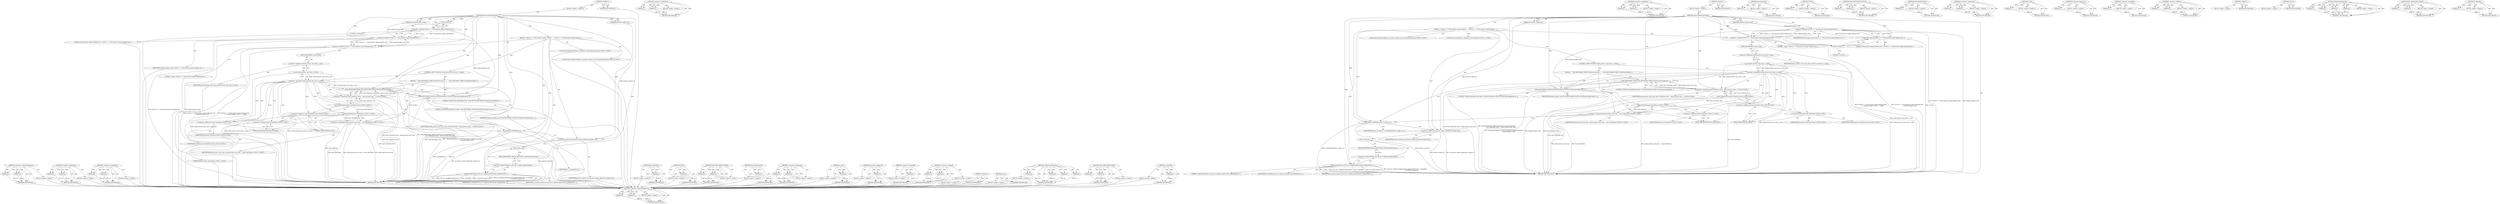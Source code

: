 digraph "ui_identifier" {
vulnerable_159 [label=<(METHOD,&lt;operator&gt;.indirectFieldAccess)>];
vulnerable_160 [label=<(PARAM,p1)>];
vulnerable_161 [label=<(PARAM,p2)>];
vulnerable_162 [label=<(BLOCK,&lt;empty&gt;,&lt;empty&gt;)>];
vulnerable_163 [label=<(METHOD_RETURN,ANY)>];
vulnerable_111 [label=<(METHOD,&lt;operator&gt;.fieldAccess)>];
vulnerable_112 [label=<(PARAM,p1)>];
vulnerable_113 [label=<(PARAM,p2)>];
vulnerable_114 [label=<(BLOCK,&lt;empty&gt;,&lt;empty&gt;)>];
vulnerable_115 [label=<(METHOD_RETURN,ANY)>];
vulnerable_135 [label=<(METHOD,&lt;operator&gt;.assignment)>];
vulnerable_136 [label=<(PARAM,p1)>];
vulnerable_137 [label=<(PARAM,p2)>];
vulnerable_138 [label=<(BLOCK,&lt;empty&gt;,&lt;empty&gt;)>];
vulnerable_139 [label=<(METHOD_RETURN,ANY)>];
vulnerable_6 [label=<(METHOD,&lt;global&gt;)<SUB>1</SUB>>];
vulnerable_7 [label=<(BLOCK,&lt;empty&gt;,&lt;empty&gt;)<SUB>1</SUB>>];
vulnerable_8 [label=<(METHOD,OnPreviewDataIsAvailable)<SUB>1</SUB>>];
vulnerable_9 [label=<(PARAM,int expected_pages_count)<SUB>1</SUB>>];
vulnerable_10 [label=<(PARAM,int preview_request_id)<SUB>2</SUB>>];
vulnerable_11 [label=<(BLOCK,{
  VLOG(1) &lt;&lt; &quot;Print preview request finished ...,{
  VLOG(1) &lt;&lt; &quot;Print preview request finished ...)<SUB>2</SUB>>];
vulnerable_12 [label=<(&lt;operator&gt;.shiftLeft,VLOG(1) &lt;&lt; &quot;Print preview request finished with...)<SUB>3</SUB>>];
vulnerable_13 [label=<(&lt;operator&gt;.shiftLeft,VLOG(1) &lt;&lt; &quot;Print preview request finished with...)<SUB>3</SUB>>];
vulnerable_14 [label=<(&lt;operator&gt;.shiftLeft,VLOG(1) &lt;&lt; &quot;Print preview request finished with &quot;)<SUB>3</SUB>>];
vulnerable_15 [label=<(VLOG,VLOG(1))<SUB>3</SUB>>];
vulnerable_16 [label=<(LITERAL,1,VLOG(1))<SUB>3</SUB>>];
vulnerable_17 [label=<(LITERAL,&quot;Print preview request finished with &quot;,VLOG(1) &lt;&lt; &quot;Print preview request finished with &quot;)<SUB>3</SUB>>];
vulnerable_18 [label=<(IDENTIFIER,expected_pages_count,VLOG(1) &lt;&lt; &quot;Print preview request finished with...)<SUB>4</SUB>>];
vulnerable_19 [label=<(LITERAL,&quot; pages&quot;,VLOG(1) &lt;&lt; &quot;Print preview request finished with...)<SUB>4</SUB>>];
vulnerable_20 [label=<(CONTROL_STRUCTURE,IF,if (!initial_preview_start_time_.is_null()))<SUB>6</SUB>>];
vulnerable_21 [label=<(&lt;operator&gt;.logicalNot,!initial_preview_start_time_.is_null())<SUB>6</SUB>>];
vulnerable_22 [label=<(is_null,initial_preview_start_time_.is_null())<SUB>6</SUB>>];
vulnerable_23 [label=<(&lt;operator&gt;.fieldAccess,initial_preview_start_time_.is_null)<SUB>6</SUB>>];
vulnerable_24 [label=<(IDENTIFIER,initial_preview_start_time_,initial_preview_start_time_.is_null())<SUB>6</SUB>>];
vulnerable_25 [label=<(FIELD_IDENTIFIER,is_null,is_null)<SUB>6</SUB>>];
vulnerable_26 [label=<(BLOCK,{
    UMA_HISTOGRAM_TIMES(&quot;PrintPreview.Initial...,{
    UMA_HISTOGRAM_TIMES(&quot;PrintPreview.Initial...)<SUB>6</SUB>>];
vulnerable_27 [label=<(UMA_HISTOGRAM_TIMES,UMA_HISTOGRAM_TIMES(&quot;PrintPreview.InitialDispla...)<SUB>7</SUB>>];
vulnerable_28 [label=<(LITERAL,&quot;PrintPreview.InitialDisplayTime&quot;,UMA_HISTOGRAM_TIMES(&quot;PrintPreview.InitialDispla...)<SUB>7</SUB>>];
vulnerable_29 [label="<(&lt;operator&gt;.subtraction,base::TimeTicks::Now() - initial_preview_start_...)<SUB>8</SUB>>"];
vulnerable_30 [label="<(base.TimeTicks.Now,base::TimeTicks::Now())<SUB>8</SUB>>"];
vulnerable_31 [label="<(&lt;operator&gt;.fieldAccess,base::TimeTicks::Now)<SUB>8</SUB>>"];
vulnerable_32 [label="<(&lt;operator&gt;.fieldAccess,base::TimeTicks)<SUB>8</SUB>>"];
vulnerable_33 [label="<(IDENTIFIER,base,base::TimeTicks::Now())<SUB>8</SUB>>"];
vulnerable_34 [label="<(IDENTIFIER,TimeTicks,base::TimeTicks::Now())<SUB>8</SUB>>"];
vulnerable_35 [label=<(FIELD_IDENTIFIER,Now,Now)<SUB>8</SUB>>];
vulnerable_36 [label="<(IDENTIFIER,initial_preview_start_time_,base::TimeTicks::Now() - initial_preview_start_...)<SUB>8</SUB>>"];
vulnerable_37 [label=<(UMA_HISTOGRAM_COUNTS,UMA_HISTOGRAM_COUNTS(&quot;PrintPreview.PageCount.In...)<SUB>9</SUB>>];
vulnerable_38 [label=<(LITERAL,&quot;PrintPreview.PageCount.Initial&quot;,UMA_HISTOGRAM_COUNTS(&quot;PrintPreview.PageCount.In...)<SUB>9</SUB>>];
vulnerable_39 [label=<(IDENTIFIER,expected_pages_count,UMA_HISTOGRAM_COUNTS(&quot;PrintPreview.PageCount.In...)<SUB>10</SUB>>];
vulnerable_40 [label="<(&lt;operator&gt;.assignment,initial_preview_start_time_ = base::TimeTicks())<SUB>11</SUB>>"];
vulnerable_41 [label="<(IDENTIFIER,initial_preview_start_time_,initial_preview_start_time_ = base::TimeTicks())<SUB>11</SUB>>"];
vulnerable_42 [label="<(base.TimeTicks,base::TimeTicks())<SUB>11</SUB>>"];
vulnerable_43 [label="<(&lt;operator&gt;.fieldAccess,base::TimeTicks)<SUB>11</SUB>>"];
vulnerable_44 [label="<(IDENTIFIER,base,base::TimeTicks())<SUB>11</SUB>>"];
vulnerable_45 [label=<(FIELD_IDENTIFIER,TimeTicks,TimeTicks)<SUB>11</SUB>>];
vulnerable_46 [label="<(LOCAL,base.StringValue ui_identifier: base.StringValue)<SUB>13</SUB>>"];
vulnerable_47 [label=<(ui_identifier,ui_identifier(preview_ui_addr_str_))<SUB>13</SUB>>];
vulnerable_48 [label=<(IDENTIFIER,preview_ui_addr_str_,ui_identifier(preview_ui_addr_str_))<SUB>13</SUB>>];
vulnerable_49 [label="<(LOCAL,base.FundamentalValue ui_preview_request_id: base.FundamentalValue)<SUB>14</SUB>>"];
vulnerable_50 [label=<(ui_preview_request_id,ui_preview_request_id(preview_request_id))<SUB>14</SUB>>];
vulnerable_51 [label=<(IDENTIFIER,preview_request_id,ui_preview_request_id(preview_request_id))<SUB>14</SUB>>];
vulnerable_52 [label=<(CallJavascriptFunction,web_ui()-&gt;CallJavascriptFunction(&quot;updatePrintPr...)<SUB>15</SUB>>];
vulnerable_53 [label=<(&lt;operator&gt;.indirectFieldAccess,web_ui()-&gt;CallJavascriptFunction)<SUB>15</SUB>>];
vulnerable_54 [label=<(web_ui,web_ui())<SUB>15</SUB>>];
vulnerable_55 [label=<(FIELD_IDENTIFIER,CallJavascriptFunction,CallJavascriptFunction)<SUB>15</SUB>>];
vulnerable_56 [label=<(LITERAL,&quot;updatePrintPreview&quot;,web_ui()-&gt;CallJavascriptFunction(&quot;updatePrintPr...)<SUB>15</SUB>>];
vulnerable_57 [label=<(IDENTIFIER,ui_identifier,web_ui()-&gt;CallJavascriptFunction(&quot;updatePrintPr...)<SUB>15</SUB>>];
vulnerable_58 [label=<(IDENTIFIER,ui_preview_request_id,web_ui()-&gt;CallJavascriptFunction(&quot;updatePrintPr...)<SUB>16</SUB>>];
vulnerable_59 [label=<(METHOD_RETURN,void)<SUB>1</SUB>>];
vulnerable_61 [label=<(METHOD_RETURN,ANY)<SUB>1</SUB>>];
vulnerable_140 [label=<(METHOD,base.TimeTicks)>];
vulnerable_141 [label=<(PARAM,p1)>];
vulnerable_142 [label=<(BLOCK,&lt;empty&gt;,&lt;empty&gt;)>];
vulnerable_143 [label=<(METHOD_RETURN,ANY)>];
vulnerable_99 [label=<(METHOD,VLOG)>];
vulnerable_100 [label=<(PARAM,p1)>];
vulnerable_101 [label=<(BLOCK,&lt;empty&gt;,&lt;empty&gt;)>];
vulnerable_102 [label=<(METHOD_RETURN,ANY)>];
vulnerable_130 [label=<(METHOD,UMA_HISTOGRAM_COUNTS)>];
vulnerable_131 [label=<(PARAM,p1)>];
vulnerable_132 [label=<(PARAM,p2)>];
vulnerable_133 [label=<(BLOCK,&lt;empty&gt;,&lt;empty&gt;)>];
vulnerable_134 [label=<(METHOD_RETURN,ANY)>];
vulnerable_126 [label=<(METHOD,base.TimeTicks.Now)>];
vulnerable_127 [label=<(PARAM,p1)>];
vulnerable_128 [label=<(BLOCK,&lt;empty&gt;,&lt;empty&gt;)>];
vulnerable_129 [label=<(METHOD_RETURN,ANY)>];
vulnerable_121 [label=<(METHOD,&lt;operator&gt;.subtraction)>];
vulnerable_122 [label=<(PARAM,p1)>];
vulnerable_123 [label=<(PARAM,p2)>];
vulnerable_124 [label=<(BLOCK,&lt;empty&gt;,&lt;empty&gt;)>];
vulnerable_125 [label=<(METHOD_RETURN,ANY)>];
vulnerable_107 [label=<(METHOD,is_null)>];
vulnerable_108 [label=<(PARAM,p1)>];
vulnerable_109 [label=<(BLOCK,&lt;empty&gt;,&lt;empty&gt;)>];
vulnerable_110 [label=<(METHOD_RETURN,ANY)>];
vulnerable_148 [label=<(METHOD,ui_preview_request_id)>];
vulnerable_149 [label=<(PARAM,p1)>];
vulnerable_150 [label=<(BLOCK,&lt;empty&gt;,&lt;empty&gt;)>];
vulnerable_151 [label=<(METHOD_RETURN,ANY)>];
vulnerable_103 [label=<(METHOD,&lt;operator&gt;.logicalNot)>];
vulnerable_104 [label=<(PARAM,p1)>];
vulnerable_105 [label=<(BLOCK,&lt;empty&gt;,&lt;empty&gt;)>];
vulnerable_106 [label=<(METHOD_RETURN,ANY)>];
vulnerable_94 [label=<(METHOD,&lt;operator&gt;.shiftLeft)>];
vulnerable_95 [label=<(PARAM,p1)>];
vulnerable_96 [label=<(PARAM,p2)>];
vulnerable_97 [label=<(BLOCK,&lt;empty&gt;,&lt;empty&gt;)>];
vulnerable_98 [label=<(METHOD_RETURN,ANY)>];
vulnerable_88 [label=<(METHOD,&lt;global&gt;)<SUB>1</SUB>>];
vulnerable_89 [label=<(BLOCK,&lt;empty&gt;,&lt;empty&gt;)>];
vulnerable_90 [label=<(METHOD_RETURN,ANY)>];
vulnerable_164 [label=<(METHOD,web_ui)>];
vulnerable_165 [label=<(BLOCK,&lt;empty&gt;,&lt;empty&gt;)>];
vulnerable_166 [label=<(METHOD_RETURN,ANY)>];
vulnerable_152 [label=<(METHOD,CallJavascriptFunction)>];
vulnerable_153 [label=<(PARAM,p1)>];
vulnerable_154 [label=<(PARAM,p2)>];
vulnerable_155 [label=<(PARAM,p3)>];
vulnerable_156 [label=<(PARAM,p4)>];
vulnerable_157 [label=<(BLOCK,&lt;empty&gt;,&lt;empty&gt;)>];
vulnerable_158 [label=<(METHOD_RETURN,ANY)>];
vulnerable_116 [label=<(METHOD,UMA_HISTOGRAM_TIMES)>];
vulnerable_117 [label=<(PARAM,p1)>];
vulnerable_118 [label=<(PARAM,p2)>];
vulnerable_119 [label=<(BLOCK,&lt;empty&gt;,&lt;empty&gt;)>];
vulnerable_120 [label=<(METHOD_RETURN,ANY)>];
vulnerable_144 [label=<(METHOD,ui_identifier)>];
vulnerable_145 [label=<(PARAM,p1)>];
vulnerable_146 [label=<(BLOCK,&lt;empty&gt;,&lt;empty&gt;)>];
vulnerable_147 [label=<(METHOD_RETURN,ANY)>];
fixed_157 [label=<(METHOD,&lt;operator&gt;.indirectFieldAccess)>];
fixed_158 [label=<(PARAM,p1)>];
fixed_159 [label=<(PARAM,p2)>];
fixed_160 [label=<(BLOCK,&lt;empty&gt;,&lt;empty&gt;)>];
fixed_161 [label=<(METHOD_RETURN,ANY)>];
fixed_109 [label=<(METHOD,&lt;operator&gt;.fieldAccess)>];
fixed_110 [label=<(PARAM,p1)>];
fixed_111 [label=<(PARAM,p2)>];
fixed_112 [label=<(BLOCK,&lt;empty&gt;,&lt;empty&gt;)>];
fixed_113 [label=<(METHOD_RETURN,ANY)>];
fixed_133 [label=<(METHOD,&lt;operator&gt;.assignment)>];
fixed_134 [label=<(PARAM,p1)>];
fixed_135 [label=<(PARAM,p2)>];
fixed_136 [label=<(BLOCK,&lt;empty&gt;,&lt;empty&gt;)>];
fixed_137 [label=<(METHOD_RETURN,ANY)>];
fixed_6 [label=<(METHOD,&lt;global&gt;)<SUB>1</SUB>>];
fixed_7 [label=<(BLOCK,&lt;empty&gt;,&lt;empty&gt;)<SUB>1</SUB>>];
fixed_8 [label=<(METHOD,OnPreviewDataIsAvailable)<SUB>1</SUB>>];
fixed_9 [label=<(PARAM,int expected_pages_count)<SUB>1</SUB>>];
fixed_10 [label=<(PARAM,int preview_request_id)<SUB>2</SUB>>];
fixed_11 [label=<(BLOCK,{
  VLOG(1) &lt;&lt; &quot;Print preview request finished ...,{
  VLOG(1) &lt;&lt; &quot;Print preview request finished ...)<SUB>2</SUB>>];
fixed_12 [label=<(&lt;operator&gt;.shiftLeft,VLOG(1) &lt;&lt; &quot;Print preview request finished with...)<SUB>3</SUB>>];
fixed_13 [label=<(&lt;operator&gt;.shiftLeft,VLOG(1) &lt;&lt; &quot;Print preview request finished with...)<SUB>3</SUB>>];
fixed_14 [label=<(&lt;operator&gt;.shiftLeft,VLOG(1) &lt;&lt; &quot;Print preview request finished with &quot;)<SUB>3</SUB>>];
fixed_15 [label=<(VLOG,VLOG(1))<SUB>3</SUB>>];
fixed_16 [label=<(LITERAL,1,VLOG(1))<SUB>3</SUB>>];
fixed_17 [label=<(LITERAL,&quot;Print preview request finished with &quot;,VLOG(1) &lt;&lt; &quot;Print preview request finished with &quot;)<SUB>3</SUB>>];
fixed_18 [label=<(IDENTIFIER,expected_pages_count,VLOG(1) &lt;&lt; &quot;Print preview request finished with...)<SUB>4</SUB>>];
fixed_19 [label=<(LITERAL,&quot; pages&quot;,VLOG(1) &lt;&lt; &quot;Print preview request finished with...)<SUB>4</SUB>>];
fixed_20 [label=<(CONTROL_STRUCTURE,IF,if (!initial_preview_start_time_.is_null()))<SUB>6</SUB>>];
fixed_21 [label=<(&lt;operator&gt;.logicalNot,!initial_preview_start_time_.is_null())<SUB>6</SUB>>];
fixed_22 [label=<(is_null,initial_preview_start_time_.is_null())<SUB>6</SUB>>];
fixed_23 [label=<(&lt;operator&gt;.fieldAccess,initial_preview_start_time_.is_null)<SUB>6</SUB>>];
fixed_24 [label=<(IDENTIFIER,initial_preview_start_time_,initial_preview_start_time_.is_null())<SUB>6</SUB>>];
fixed_25 [label=<(FIELD_IDENTIFIER,is_null,is_null)<SUB>6</SUB>>];
fixed_26 [label=<(BLOCK,{
    UMA_HISTOGRAM_TIMES(&quot;PrintPreview.Initial...,{
    UMA_HISTOGRAM_TIMES(&quot;PrintPreview.Initial...)<SUB>6</SUB>>];
fixed_27 [label=<(UMA_HISTOGRAM_TIMES,UMA_HISTOGRAM_TIMES(&quot;PrintPreview.InitialDispla...)<SUB>7</SUB>>];
fixed_28 [label=<(LITERAL,&quot;PrintPreview.InitialDisplayTime&quot;,UMA_HISTOGRAM_TIMES(&quot;PrintPreview.InitialDispla...)<SUB>7</SUB>>];
fixed_29 [label="<(&lt;operator&gt;.subtraction,base::TimeTicks::Now() - initial_preview_start_...)<SUB>8</SUB>>"];
fixed_30 [label="<(base.TimeTicks.Now,base::TimeTicks::Now())<SUB>8</SUB>>"];
fixed_31 [label="<(&lt;operator&gt;.fieldAccess,base::TimeTicks::Now)<SUB>8</SUB>>"];
fixed_32 [label="<(&lt;operator&gt;.fieldAccess,base::TimeTicks)<SUB>8</SUB>>"];
fixed_33 [label="<(IDENTIFIER,base,base::TimeTicks::Now())<SUB>8</SUB>>"];
fixed_34 [label="<(IDENTIFIER,TimeTicks,base::TimeTicks::Now())<SUB>8</SUB>>"];
fixed_35 [label=<(FIELD_IDENTIFIER,Now,Now)<SUB>8</SUB>>];
fixed_36 [label="<(IDENTIFIER,initial_preview_start_time_,base::TimeTicks::Now() - initial_preview_start_...)<SUB>8</SUB>>"];
fixed_37 [label=<(UMA_HISTOGRAM_COUNTS,UMA_HISTOGRAM_COUNTS(&quot;PrintPreview.PageCount.In...)<SUB>9</SUB>>];
fixed_38 [label=<(LITERAL,&quot;PrintPreview.PageCount.Initial&quot;,UMA_HISTOGRAM_COUNTS(&quot;PrintPreview.PageCount.In...)<SUB>9</SUB>>];
fixed_39 [label=<(IDENTIFIER,expected_pages_count,UMA_HISTOGRAM_COUNTS(&quot;PrintPreview.PageCount.In...)<SUB>10</SUB>>];
fixed_40 [label="<(&lt;operator&gt;.assignment,initial_preview_start_time_ = base::TimeTicks())<SUB>11</SUB>>"];
fixed_41 [label="<(IDENTIFIER,initial_preview_start_time_,initial_preview_start_time_ = base::TimeTicks())<SUB>11</SUB>>"];
fixed_42 [label="<(base.TimeTicks,base::TimeTicks())<SUB>11</SUB>>"];
fixed_43 [label="<(&lt;operator&gt;.fieldAccess,base::TimeTicks)<SUB>11</SUB>>"];
fixed_44 [label="<(IDENTIFIER,base,base::TimeTicks())<SUB>11</SUB>>"];
fixed_45 [label=<(FIELD_IDENTIFIER,TimeTicks,TimeTicks)<SUB>11</SUB>>];
fixed_46 [label="<(LOCAL,base.FundamentalValue ui_identifier: base.FundamentalValue)<SUB>13</SUB>>"];
fixed_47 [label=<(ui_identifier,ui_identifier(id_))<SUB>13</SUB>>];
fixed_48 [label=<(IDENTIFIER,id_,ui_identifier(id_))<SUB>13</SUB>>];
fixed_49 [label="<(LOCAL,base.FundamentalValue ui_preview_request_id: base.FundamentalValue)<SUB>14</SUB>>"];
fixed_50 [label=<(ui_preview_request_id,ui_preview_request_id(preview_request_id))<SUB>14</SUB>>];
fixed_51 [label=<(IDENTIFIER,preview_request_id,ui_preview_request_id(preview_request_id))<SUB>14</SUB>>];
fixed_52 [label=<(CallJavascriptFunction,web_ui()-&gt;CallJavascriptFunction(&quot;updatePrintPr...)<SUB>15</SUB>>];
fixed_53 [label=<(&lt;operator&gt;.indirectFieldAccess,web_ui()-&gt;CallJavascriptFunction)<SUB>15</SUB>>];
fixed_54 [label=<(web_ui,web_ui())<SUB>15</SUB>>];
fixed_55 [label=<(FIELD_IDENTIFIER,CallJavascriptFunction,CallJavascriptFunction)<SUB>15</SUB>>];
fixed_56 [label=<(LITERAL,&quot;updatePrintPreview&quot;,web_ui()-&gt;CallJavascriptFunction(&quot;updatePrintPr...)<SUB>15</SUB>>];
fixed_57 [label=<(IDENTIFIER,ui_identifier,web_ui()-&gt;CallJavascriptFunction(&quot;updatePrintPr...)<SUB>15</SUB>>];
fixed_58 [label=<(IDENTIFIER,ui_preview_request_id,web_ui()-&gt;CallJavascriptFunction(&quot;updatePrintPr...)<SUB>16</SUB>>];
fixed_59 [label=<(METHOD_RETURN,void)<SUB>1</SUB>>];
fixed_61 [label=<(METHOD_RETURN,ANY)<SUB>1</SUB>>];
fixed_138 [label=<(METHOD,base.TimeTicks)>];
fixed_139 [label=<(PARAM,p1)>];
fixed_140 [label=<(BLOCK,&lt;empty&gt;,&lt;empty&gt;)>];
fixed_141 [label=<(METHOD_RETURN,ANY)>];
fixed_97 [label=<(METHOD,VLOG)>];
fixed_98 [label=<(PARAM,p1)>];
fixed_99 [label=<(BLOCK,&lt;empty&gt;,&lt;empty&gt;)>];
fixed_100 [label=<(METHOD_RETURN,ANY)>];
fixed_128 [label=<(METHOD,UMA_HISTOGRAM_COUNTS)>];
fixed_129 [label=<(PARAM,p1)>];
fixed_130 [label=<(PARAM,p2)>];
fixed_131 [label=<(BLOCK,&lt;empty&gt;,&lt;empty&gt;)>];
fixed_132 [label=<(METHOD_RETURN,ANY)>];
fixed_124 [label=<(METHOD,base.TimeTicks.Now)>];
fixed_125 [label=<(PARAM,p1)>];
fixed_126 [label=<(BLOCK,&lt;empty&gt;,&lt;empty&gt;)>];
fixed_127 [label=<(METHOD_RETURN,ANY)>];
fixed_119 [label=<(METHOD,&lt;operator&gt;.subtraction)>];
fixed_120 [label=<(PARAM,p1)>];
fixed_121 [label=<(PARAM,p2)>];
fixed_122 [label=<(BLOCK,&lt;empty&gt;,&lt;empty&gt;)>];
fixed_123 [label=<(METHOD_RETURN,ANY)>];
fixed_105 [label=<(METHOD,is_null)>];
fixed_106 [label=<(PARAM,p1)>];
fixed_107 [label=<(BLOCK,&lt;empty&gt;,&lt;empty&gt;)>];
fixed_108 [label=<(METHOD_RETURN,ANY)>];
fixed_146 [label=<(METHOD,ui_preview_request_id)>];
fixed_147 [label=<(PARAM,p1)>];
fixed_148 [label=<(BLOCK,&lt;empty&gt;,&lt;empty&gt;)>];
fixed_149 [label=<(METHOD_RETURN,ANY)>];
fixed_101 [label=<(METHOD,&lt;operator&gt;.logicalNot)>];
fixed_102 [label=<(PARAM,p1)>];
fixed_103 [label=<(BLOCK,&lt;empty&gt;,&lt;empty&gt;)>];
fixed_104 [label=<(METHOD_RETURN,ANY)>];
fixed_92 [label=<(METHOD,&lt;operator&gt;.shiftLeft)>];
fixed_93 [label=<(PARAM,p1)>];
fixed_94 [label=<(PARAM,p2)>];
fixed_95 [label=<(BLOCK,&lt;empty&gt;,&lt;empty&gt;)>];
fixed_96 [label=<(METHOD_RETURN,ANY)>];
fixed_86 [label=<(METHOD,&lt;global&gt;)<SUB>1</SUB>>];
fixed_87 [label=<(BLOCK,&lt;empty&gt;,&lt;empty&gt;)>];
fixed_88 [label=<(METHOD_RETURN,ANY)>];
fixed_162 [label=<(METHOD,web_ui)>];
fixed_163 [label=<(BLOCK,&lt;empty&gt;,&lt;empty&gt;)>];
fixed_164 [label=<(METHOD_RETURN,ANY)>];
fixed_150 [label=<(METHOD,CallJavascriptFunction)>];
fixed_151 [label=<(PARAM,p1)>];
fixed_152 [label=<(PARAM,p2)>];
fixed_153 [label=<(PARAM,p3)>];
fixed_154 [label=<(PARAM,p4)>];
fixed_155 [label=<(BLOCK,&lt;empty&gt;,&lt;empty&gt;)>];
fixed_156 [label=<(METHOD_RETURN,ANY)>];
fixed_114 [label=<(METHOD,UMA_HISTOGRAM_TIMES)>];
fixed_115 [label=<(PARAM,p1)>];
fixed_116 [label=<(PARAM,p2)>];
fixed_117 [label=<(BLOCK,&lt;empty&gt;,&lt;empty&gt;)>];
fixed_118 [label=<(METHOD_RETURN,ANY)>];
fixed_142 [label=<(METHOD,ui_identifier)>];
fixed_143 [label=<(PARAM,p1)>];
fixed_144 [label=<(BLOCK,&lt;empty&gt;,&lt;empty&gt;)>];
fixed_145 [label=<(METHOD_RETURN,ANY)>];
vulnerable_159 -> vulnerable_160  [key=0, label="AST: "];
vulnerable_159 -> vulnerable_160  [key=1, label="DDG: "];
vulnerable_159 -> vulnerable_162  [key=0, label="AST: "];
vulnerable_159 -> vulnerable_161  [key=0, label="AST: "];
vulnerable_159 -> vulnerable_161  [key=1, label="DDG: "];
vulnerable_159 -> vulnerable_163  [key=0, label="AST: "];
vulnerable_159 -> vulnerable_163  [key=1, label="CFG: "];
vulnerable_160 -> vulnerable_163  [key=0, label="DDG: p1"];
vulnerable_161 -> vulnerable_163  [key=0, label="DDG: p2"];
vulnerable_111 -> vulnerable_112  [key=0, label="AST: "];
vulnerable_111 -> vulnerable_112  [key=1, label="DDG: "];
vulnerable_111 -> vulnerable_114  [key=0, label="AST: "];
vulnerable_111 -> vulnerable_113  [key=0, label="AST: "];
vulnerable_111 -> vulnerable_113  [key=1, label="DDG: "];
vulnerable_111 -> vulnerable_115  [key=0, label="AST: "];
vulnerable_111 -> vulnerable_115  [key=1, label="CFG: "];
vulnerable_112 -> vulnerable_115  [key=0, label="DDG: p1"];
vulnerable_113 -> vulnerable_115  [key=0, label="DDG: p2"];
vulnerable_135 -> vulnerable_136  [key=0, label="AST: "];
vulnerable_135 -> vulnerable_136  [key=1, label="DDG: "];
vulnerable_135 -> vulnerable_138  [key=0, label="AST: "];
vulnerable_135 -> vulnerable_137  [key=0, label="AST: "];
vulnerable_135 -> vulnerable_137  [key=1, label="DDG: "];
vulnerable_135 -> vulnerable_139  [key=0, label="AST: "];
vulnerable_135 -> vulnerable_139  [key=1, label="CFG: "];
vulnerable_136 -> vulnerable_139  [key=0, label="DDG: p1"];
vulnerable_137 -> vulnerable_139  [key=0, label="DDG: p2"];
vulnerable_6 -> vulnerable_7  [key=0, label="AST: "];
vulnerable_6 -> vulnerable_61  [key=0, label="AST: "];
vulnerable_6 -> vulnerable_61  [key=1, label="CFG: "];
vulnerable_7 -> vulnerable_8  [key=0, label="AST: "];
vulnerable_8 -> vulnerable_9  [key=0, label="AST: "];
vulnerable_8 -> vulnerable_9  [key=1, label="DDG: "];
vulnerable_8 -> vulnerable_10  [key=0, label="AST: "];
vulnerable_8 -> vulnerable_10  [key=1, label="DDG: "];
vulnerable_8 -> vulnerable_11  [key=0, label="AST: "];
vulnerable_8 -> vulnerable_59  [key=0, label="AST: "];
vulnerable_8 -> vulnerable_15  [key=0, label="CFG: "];
vulnerable_8 -> vulnerable_15  [key=1, label="DDG: "];
vulnerable_8 -> vulnerable_12  [key=0, label="DDG: "];
vulnerable_8 -> vulnerable_47  [key=0, label="DDG: "];
vulnerable_8 -> vulnerable_50  [key=0, label="DDG: "];
vulnerable_8 -> vulnerable_52  [key=0, label="DDG: "];
vulnerable_8 -> vulnerable_13  [key=0, label="DDG: "];
vulnerable_8 -> vulnerable_14  [key=0, label="DDG: "];
vulnerable_8 -> vulnerable_27  [key=0, label="DDG: "];
vulnerable_8 -> vulnerable_37  [key=0, label="DDG: "];
vulnerable_8 -> vulnerable_29  [key=0, label="DDG: "];
vulnerable_9 -> vulnerable_13  [key=0, label="DDG: expected_pages_count"];
vulnerable_10 -> vulnerable_50  [key=0, label="DDG: preview_request_id"];
vulnerable_11 -> vulnerable_12  [key=0, label="AST: "];
vulnerable_11 -> vulnerable_20  [key=0, label="AST: "];
vulnerable_11 -> vulnerable_46  [key=0, label="AST: "];
vulnerable_11 -> vulnerable_47  [key=0, label="AST: "];
vulnerable_11 -> vulnerable_49  [key=0, label="AST: "];
vulnerable_11 -> vulnerable_50  [key=0, label="AST: "];
vulnerable_11 -> vulnerable_52  [key=0, label="AST: "];
vulnerable_12 -> vulnerable_13  [key=0, label="AST: "];
vulnerable_12 -> vulnerable_19  [key=0, label="AST: "];
vulnerable_12 -> vulnerable_25  [key=0, label="CFG: "];
vulnerable_12 -> vulnerable_59  [key=0, label="DDG: VLOG(1) &lt;&lt; &quot;Print preview request finished with &quot;
          &lt;&lt; expected_pages_count"];
vulnerable_12 -> vulnerable_59  [key=1, label="DDG: VLOG(1) &lt;&lt; &quot;Print preview request finished with &quot;
          &lt;&lt; expected_pages_count &lt;&lt; &quot; pages&quot;"];
vulnerable_13 -> vulnerable_14  [key=0, label="AST: "];
vulnerable_13 -> vulnerable_18  [key=0, label="AST: "];
vulnerable_13 -> vulnerable_12  [key=0, label="CFG: "];
vulnerable_13 -> vulnerable_12  [key=1, label="DDG: VLOG(1) &lt;&lt; &quot;Print preview request finished with &quot;"];
vulnerable_13 -> vulnerable_12  [key=2, label="DDG: expected_pages_count"];
vulnerable_13 -> vulnerable_59  [key=0, label="DDG: VLOG(1) &lt;&lt; &quot;Print preview request finished with &quot;"];
vulnerable_13 -> vulnerable_59  [key=1, label="DDG: expected_pages_count"];
vulnerable_13 -> vulnerable_37  [key=0, label="DDG: expected_pages_count"];
vulnerable_14 -> vulnerable_15  [key=0, label="AST: "];
vulnerable_14 -> vulnerable_17  [key=0, label="AST: "];
vulnerable_14 -> vulnerable_13  [key=0, label="CFG: "];
vulnerable_14 -> vulnerable_13  [key=1, label="DDG: VLOG(1)"];
vulnerable_14 -> vulnerable_13  [key=2, label="DDG: &quot;Print preview request finished with &quot;"];
vulnerable_14 -> vulnerable_59  [key=0, label="DDG: VLOG(1)"];
vulnerable_15 -> vulnerable_16  [key=0, label="AST: "];
vulnerable_15 -> vulnerable_14  [key=0, label="CFG: "];
vulnerable_15 -> vulnerable_14  [key=1, label="DDG: 1"];
vulnerable_20 -> vulnerable_21  [key=0, label="AST: "];
vulnerable_20 -> vulnerable_26  [key=0, label="AST: "];
vulnerable_21 -> vulnerable_22  [key=0, label="AST: "];
vulnerable_21 -> vulnerable_32  [key=0, label="CFG: "];
vulnerable_21 -> vulnerable_32  [key=1, label="CDG: "];
vulnerable_21 -> vulnerable_47  [key=0, label="CFG: "];
vulnerable_21 -> vulnerable_59  [key=0, label="DDG: initial_preview_start_time_.is_null()"];
vulnerable_21 -> vulnerable_59  [key=1, label="DDG: !initial_preview_start_time_.is_null()"];
vulnerable_21 -> vulnerable_40  [key=0, label="CDG: "];
vulnerable_21 -> vulnerable_30  [key=0, label="CDG: "];
vulnerable_21 -> vulnerable_29  [key=0, label="CDG: "];
vulnerable_21 -> vulnerable_42  [key=0, label="CDG: "];
vulnerable_21 -> vulnerable_35  [key=0, label="CDG: "];
vulnerable_21 -> vulnerable_37  [key=0, label="CDG: "];
vulnerable_21 -> vulnerable_45  [key=0, label="CDG: "];
vulnerable_21 -> vulnerable_27  [key=0, label="CDG: "];
vulnerable_21 -> vulnerable_31  [key=0, label="CDG: "];
vulnerable_21 -> vulnerable_43  [key=0, label="CDG: "];
vulnerable_22 -> vulnerable_23  [key=0, label="AST: "];
vulnerable_22 -> vulnerable_21  [key=0, label="CFG: "];
vulnerable_22 -> vulnerable_21  [key=1, label="DDG: initial_preview_start_time_.is_null"];
vulnerable_22 -> vulnerable_59  [key=0, label="DDG: initial_preview_start_time_.is_null"];
vulnerable_22 -> vulnerable_29  [key=0, label="DDG: initial_preview_start_time_.is_null"];
vulnerable_23 -> vulnerable_24  [key=0, label="AST: "];
vulnerable_23 -> vulnerable_25  [key=0, label="AST: "];
vulnerable_23 -> vulnerable_22  [key=0, label="CFG: "];
vulnerable_25 -> vulnerable_23  [key=0, label="CFG: "];
vulnerable_26 -> vulnerable_27  [key=0, label="AST: "];
vulnerable_26 -> vulnerable_37  [key=0, label="AST: "];
vulnerable_26 -> vulnerable_40  [key=0, label="AST: "];
vulnerable_27 -> vulnerable_28  [key=0, label="AST: "];
vulnerable_27 -> vulnerable_29  [key=0, label="AST: "];
vulnerable_27 -> vulnerable_37  [key=0, label="CFG: "];
vulnerable_27 -> vulnerable_59  [key=0, label="DDG: base::TimeTicks::Now() - initial_preview_start_time_"];
vulnerable_27 -> vulnerable_59  [key=1, label="DDG: UMA_HISTOGRAM_TIMES(&quot;PrintPreview.InitialDisplayTime&quot;,
                        base::TimeTicks::Now() - initial_preview_start_time_)"];
vulnerable_29 -> vulnerable_30  [key=0, label="AST: "];
vulnerable_29 -> vulnerable_36  [key=0, label="AST: "];
vulnerable_29 -> vulnerable_27  [key=0, label="CFG: "];
vulnerable_29 -> vulnerable_27  [key=1, label="DDG: base::TimeTicks::Now()"];
vulnerable_29 -> vulnerable_27  [key=2, label="DDG: initial_preview_start_time_"];
vulnerable_29 -> vulnerable_59  [key=0, label="DDG: base::TimeTicks::Now()"];
vulnerable_30 -> vulnerable_31  [key=0, label="AST: "];
vulnerable_30 -> vulnerable_29  [key=0, label="CFG: "];
vulnerable_30 -> vulnerable_29  [key=1, label="DDG: base::TimeTicks::Now"];
vulnerable_30 -> vulnerable_59  [key=0, label="DDG: base::TimeTicks::Now"];
vulnerable_30 -> vulnerable_42  [key=0, label="DDG: base::TimeTicks::Now"];
vulnerable_31 -> vulnerable_32  [key=0, label="AST: "];
vulnerable_31 -> vulnerable_35  [key=0, label="AST: "];
vulnerable_31 -> vulnerable_30  [key=0, label="CFG: "];
vulnerable_32 -> vulnerable_33  [key=0, label="AST: "];
vulnerable_32 -> vulnerable_34  [key=0, label="AST: "];
vulnerable_32 -> vulnerable_35  [key=0, label="CFG: "];
vulnerable_35 -> vulnerable_31  [key=0, label="CFG: "];
vulnerable_37 -> vulnerable_38  [key=0, label="AST: "];
vulnerable_37 -> vulnerable_39  [key=0, label="AST: "];
vulnerable_37 -> vulnerable_45  [key=0, label="CFG: "];
vulnerable_37 -> vulnerable_59  [key=0, label="DDG: expected_pages_count"];
vulnerable_37 -> vulnerable_59  [key=1, label="DDG: UMA_HISTOGRAM_COUNTS(&quot;PrintPreview.PageCount.Initial&quot;,
                          expected_pages_count)"];
vulnerable_40 -> vulnerable_41  [key=0, label="AST: "];
vulnerable_40 -> vulnerable_42  [key=0, label="AST: "];
vulnerable_40 -> vulnerable_47  [key=0, label="CFG: "];
vulnerable_40 -> vulnerable_59  [key=0, label="DDG: initial_preview_start_time_"];
vulnerable_40 -> vulnerable_59  [key=1, label="DDG: base::TimeTicks()"];
vulnerable_40 -> vulnerable_59  [key=2, label="DDG: initial_preview_start_time_ = base::TimeTicks()"];
vulnerable_42 -> vulnerable_43  [key=0, label="AST: "];
vulnerable_42 -> vulnerable_40  [key=0, label="CFG: "];
vulnerable_42 -> vulnerable_40  [key=1, label="DDG: base::TimeTicks"];
vulnerable_42 -> vulnerable_59  [key=0, label="DDG: base::TimeTicks"];
vulnerable_43 -> vulnerable_44  [key=0, label="AST: "];
vulnerable_43 -> vulnerable_45  [key=0, label="AST: "];
vulnerable_43 -> vulnerable_42  [key=0, label="CFG: "];
vulnerable_45 -> vulnerable_43  [key=0, label="CFG: "];
vulnerable_47 -> vulnerable_48  [key=0, label="AST: "];
vulnerable_47 -> vulnerable_50  [key=0, label="CFG: "];
vulnerable_47 -> vulnerable_59  [key=0, label="DDG: ui_identifier(preview_ui_addr_str_)"];
vulnerable_47 -> vulnerable_59  [key=1, label="DDG: preview_ui_addr_str_"];
vulnerable_50 -> vulnerable_51  [key=0, label="AST: "];
vulnerable_50 -> vulnerable_54  [key=0, label="CFG: "];
vulnerable_50 -> vulnerable_59  [key=0, label="DDG: preview_request_id"];
vulnerable_50 -> vulnerable_59  [key=1, label="DDG: ui_preview_request_id(preview_request_id)"];
vulnerable_52 -> vulnerable_53  [key=0, label="AST: "];
vulnerable_52 -> vulnerable_56  [key=0, label="AST: "];
vulnerable_52 -> vulnerable_57  [key=0, label="AST: "];
vulnerable_52 -> vulnerable_58  [key=0, label="AST: "];
vulnerable_52 -> vulnerable_59  [key=0, label="CFG: "];
vulnerable_52 -> vulnerable_59  [key=1, label="DDG: web_ui()-&gt;CallJavascriptFunction"];
vulnerable_52 -> vulnerable_59  [key=2, label="DDG: ui_identifier"];
vulnerable_52 -> vulnerable_59  [key=3, label="DDG: ui_preview_request_id"];
vulnerable_52 -> vulnerable_59  [key=4, label="DDG: web_ui()-&gt;CallJavascriptFunction(&quot;updatePrintPreview&quot;, ui_identifier,
                                    ui_preview_request_id)"];
vulnerable_53 -> vulnerable_54  [key=0, label="AST: "];
vulnerable_53 -> vulnerable_55  [key=0, label="AST: "];
vulnerable_53 -> vulnerable_52  [key=0, label="CFG: "];
vulnerable_54 -> vulnerable_55  [key=0, label="CFG: "];
vulnerable_55 -> vulnerable_53  [key=0, label="CFG: "];
vulnerable_140 -> vulnerable_141  [key=0, label="AST: "];
vulnerable_140 -> vulnerable_141  [key=1, label="DDG: "];
vulnerable_140 -> vulnerable_142  [key=0, label="AST: "];
vulnerable_140 -> vulnerable_143  [key=0, label="AST: "];
vulnerable_140 -> vulnerable_143  [key=1, label="CFG: "];
vulnerable_141 -> vulnerable_143  [key=0, label="DDG: p1"];
vulnerable_99 -> vulnerable_100  [key=0, label="AST: "];
vulnerable_99 -> vulnerable_100  [key=1, label="DDG: "];
vulnerable_99 -> vulnerable_101  [key=0, label="AST: "];
vulnerable_99 -> vulnerable_102  [key=0, label="AST: "];
vulnerable_99 -> vulnerable_102  [key=1, label="CFG: "];
vulnerable_100 -> vulnerable_102  [key=0, label="DDG: p1"];
vulnerable_130 -> vulnerable_131  [key=0, label="AST: "];
vulnerable_130 -> vulnerable_131  [key=1, label="DDG: "];
vulnerable_130 -> vulnerable_133  [key=0, label="AST: "];
vulnerable_130 -> vulnerable_132  [key=0, label="AST: "];
vulnerable_130 -> vulnerable_132  [key=1, label="DDG: "];
vulnerable_130 -> vulnerable_134  [key=0, label="AST: "];
vulnerable_130 -> vulnerable_134  [key=1, label="CFG: "];
vulnerable_131 -> vulnerable_134  [key=0, label="DDG: p1"];
vulnerable_132 -> vulnerable_134  [key=0, label="DDG: p2"];
vulnerable_126 -> vulnerable_127  [key=0, label="AST: "];
vulnerable_126 -> vulnerable_127  [key=1, label="DDG: "];
vulnerable_126 -> vulnerable_128  [key=0, label="AST: "];
vulnerable_126 -> vulnerable_129  [key=0, label="AST: "];
vulnerable_126 -> vulnerable_129  [key=1, label="CFG: "];
vulnerable_127 -> vulnerable_129  [key=0, label="DDG: p1"];
vulnerable_121 -> vulnerable_122  [key=0, label="AST: "];
vulnerable_121 -> vulnerable_122  [key=1, label="DDG: "];
vulnerable_121 -> vulnerable_124  [key=0, label="AST: "];
vulnerable_121 -> vulnerable_123  [key=0, label="AST: "];
vulnerable_121 -> vulnerable_123  [key=1, label="DDG: "];
vulnerable_121 -> vulnerable_125  [key=0, label="AST: "];
vulnerable_121 -> vulnerable_125  [key=1, label="CFG: "];
vulnerable_122 -> vulnerable_125  [key=0, label="DDG: p1"];
vulnerable_123 -> vulnerable_125  [key=0, label="DDG: p2"];
vulnerable_107 -> vulnerable_108  [key=0, label="AST: "];
vulnerable_107 -> vulnerable_108  [key=1, label="DDG: "];
vulnerable_107 -> vulnerable_109  [key=0, label="AST: "];
vulnerable_107 -> vulnerable_110  [key=0, label="AST: "];
vulnerable_107 -> vulnerable_110  [key=1, label="CFG: "];
vulnerable_108 -> vulnerable_110  [key=0, label="DDG: p1"];
vulnerable_148 -> vulnerable_149  [key=0, label="AST: "];
vulnerable_148 -> vulnerable_149  [key=1, label="DDG: "];
vulnerable_148 -> vulnerable_150  [key=0, label="AST: "];
vulnerable_148 -> vulnerable_151  [key=0, label="AST: "];
vulnerable_148 -> vulnerable_151  [key=1, label="CFG: "];
vulnerable_149 -> vulnerable_151  [key=0, label="DDG: p1"];
vulnerable_103 -> vulnerable_104  [key=0, label="AST: "];
vulnerable_103 -> vulnerable_104  [key=1, label="DDG: "];
vulnerable_103 -> vulnerable_105  [key=0, label="AST: "];
vulnerable_103 -> vulnerable_106  [key=0, label="AST: "];
vulnerable_103 -> vulnerable_106  [key=1, label="CFG: "];
vulnerable_104 -> vulnerable_106  [key=0, label="DDG: p1"];
vulnerable_94 -> vulnerable_95  [key=0, label="AST: "];
vulnerable_94 -> vulnerable_95  [key=1, label="DDG: "];
vulnerable_94 -> vulnerable_97  [key=0, label="AST: "];
vulnerable_94 -> vulnerable_96  [key=0, label="AST: "];
vulnerable_94 -> vulnerable_96  [key=1, label="DDG: "];
vulnerable_94 -> vulnerable_98  [key=0, label="AST: "];
vulnerable_94 -> vulnerable_98  [key=1, label="CFG: "];
vulnerable_95 -> vulnerable_98  [key=0, label="DDG: p1"];
vulnerable_96 -> vulnerable_98  [key=0, label="DDG: p2"];
vulnerable_88 -> vulnerable_89  [key=0, label="AST: "];
vulnerable_88 -> vulnerable_90  [key=0, label="AST: "];
vulnerable_88 -> vulnerable_90  [key=1, label="CFG: "];
vulnerable_164 -> vulnerable_165  [key=0, label="AST: "];
vulnerable_164 -> vulnerable_166  [key=0, label="AST: "];
vulnerable_164 -> vulnerable_166  [key=1, label="CFG: "];
vulnerable_152 -> vulnerable_153  [key=0, label="AST: "];
vulnerable_152 -> vulnerable_153  [key=1, label="DDG: "];
vulnerable_152 -> vulnerable_157  [key=0, label="AST: "];
vulnerable_152 -> vulnerable_154  [key=0, label="AST: "];
vulnerable_152 -> vulnerable_154  [key=1, label="DDG: "];
vulnerable_152 -> vulnerable_158  [key=0, label="AST: "];
vulnerable_152 -> vulnerable_158  [key=1, label="CFG: "];
vulnerable_152 -> vulnerable_155  [key=0, label="AST: "];
vulnerable_152 -> vulnerable_155  [key=1, label="DDG: "];
vulnerable_152 -> vulnerable_156  [key=0, label="AST: "];
vulnerable_152 -> vulnerable_156  [key=1, label="DDG: "];
vulnerable_153 -> vulnerable_158  [key=0, label="DDG: p1"];
vulnerable_154 -> vulnerable_158  [key=0, label="DDG: p2"];
vulnerable_155 -> vulnerable_158  [key=0, label="DDG: p3"];
vulnerable_156 -> vulnerable_158  [key=0, label="DDG: p4"];
vulnerable_116 -> vulnerable_117  [key=0, label="AST: "];
vulnerable_116 -> vulnerable_117  [key=1, label="DDG: "];
vulnerable_116 -> vulnerable_119  [key=0, label="AST: "];
vulnerable_116 -> vulnerable_118  [key=0, label="AST: "];
vulnerable_116 -> vulnerable_118  [key=1, label="DDG: "];
vulnerable_116 -> vulnerable_120  [key=0, label="AST: "];
vulnerable_116 -> vulnerable_120  [key=1, label="CFG: "];
vulnerable_117 -> vulnerable_120  [key=0, label="DDG: p1"];
vulnerable_118 -> vulnerable_120  [key=0, label="DDG: p2"];
vulnerable_144 -> vulnerable_145  [key=0, label="AST: "];
vulnerable_144 -> vulnerable_145  [key=1, label="DDG: "];
vulnerable_144 -> vulnerable_146  [key=0, label="AST: "];
vulnerable_144 -> vulnerable_147  [key=0, label="AST: "];
vulnerable_144 -> vulnerable_147  [key=1, label="CFG: "];
vulnerable_145 -> vulnerable_147  [key=0, label="DDG: p1"];
fixed_157 -> fixed_158  [key=0, label="AST: "];
fixed_157 -> fixed_158  [key=1, label="DDG: "];
fixed_157 -> fixed_160  [key=0, label="AST: "];
fixed_157 -> fixed_159  [key=0, label="AST: "];
fixed_157 -> fixed_159  [key=1, label="DDG: "];
fixed_157 -> fixed_161  [key=0, label="AST: "];
fixed_157 -> fixed_161  [key=1, label="CFG: "];
fixed_158 -> fixed_161  [key=0, label="DDG: p1"];
fixed_159 -> fixed_161  [key=0, label="DDG: p2"];
fixed_160 -> vulnerable_159  [key=0];
fixed_161 -> vulnerable_159  [key=0];
fixed_109 -> fixed_110  [key=0, label="AST: "];
fixed_109 -> fixed_110  [key=1, label="DDG: "];
fixed_109 -> fixed_112  [key=0, label="AST: "];
fixed_109 -> fixed_111  [key=0, label="AST: "];
fixed_109 -> fixed_111  [key=1, label="DDG: "];
fixed_109 -> fixed_113  [key=0, label="AST: "];
fixed_109 -> fixed_113  [key=1, label="CFG: "];
fixed_110 -> fixed_113  [key=0, label="DDG: p1"];
fixed_111 -> fixed_113  [key=0, label="DDG: p2"];
fixed_112 -> vulnerable_159  [key=0];
fixed_113 -> vulnerable_159  [key=0];
fixed_133 -> fixed_134  [key=0, label="AST: "];
fixed_133 -> fixed_134  [key=1, label="DDG: "];
fixed_133 -> fixed_136  [key=0, label="AST: "];
fixed_133 -> fixed_135  [key=0, label="AST: "];
fixed_133 -> fixed_135  [key=1, label="DDG: "];
fixed_133 -> fixed_137  [key=0, label="AST: "];
fixed_133 -> fixed_137  [key=1, label="CFG: "];
fixed_134 -> fixed_137  [key=0, label="DDG: p1"];
fixed_135 -> fixed_137  [key=0, label="DDG: p2"];
fixed_136 -> vulnerable_159  [key=0];
fixed_137 -> vulnerable_159  [key=0];
fixed_6 -> fixed_7  [key=0, label="AST: "];
fixed_6 -> fixed_61  [key=0, label="AST: "];
fixed_6 -> fixed_61  [key=1, label="CFG: "];
fixed_7 -> fixed_8  [key=0, label="AST: "];
fixed_8 -> fixed_9  [key=0, label="AST: "];
fixed_8 -> fixed_9  [key=1, label="DDG: "];
fixed_8 -> fixed_10  [key=0, label="AST: "];
fixed_8 -> fixed_10  [key=1, label="DDG: "];
fixed_8 -> fixed_11  [key=0, label="AST: "];
fixed_8 -> fixed_59  [key=0, label="AST: "];
fixed_8 -> fixed_15  [key=0, label="CFG: "];
fixed_8 -> fixed_15  [key=1, label="DDG: "];
fixed_8 -> fixed_12  [key=0, label="DDG: "];
fixed_8 -> fixed_47  [key=0, label="DDG: "];
fixed_8 -> fixed_50  [key=0, label="DDG: "];
fixed_8 -> fixed_52  [key=0, label="DDG: "];
fixed_8 -> fixed_13  [key=0, label="DDG: "];
fixed_8 -> fixed_14  [key=0, label="DDG: "];
fixed_8 -> fixed_27  [key=0, label="DDG: "];
fixed_8 -> fixed_37  [key=0, label="DDG: "];
fixed_8 -> fixed_29  [key=0, label="DDG: "];
fixed_9 -> fixed_13  [key=0, label="DDG: expected_pages_count"];
fixed_10 -> fixed_50  [key=0, label="DDG: preview_request_id"];
fixed_11 -> fixed_12  [key=0, label="AST: "];
fixed_11 -> fixed_20  [key=0, label="AST: "];
fixed_11 -> fixed_46  [key=0, label="AST: "];
fixed_11 -> fixed_47  [key=0, label="AST: "];
fixed_11 -> fixed_49  [key=0, label="AST: "];
fixed_11 -> fixed_50  [key=0, label="AST: "];
fixed_11 -> fixed_52  [key=0, label="AST: "];
fixed_12 -> fixed_13  [key=0, label="AST: "];
fixed_12 -> fixed_19  [key=0, label="AST: "];
fixed_12 -> fixed_25  [key=0, label="CFG: "];
fixed_12 -> fixed_59  [key=0, label="DDG: VLOG(1) &lt;&lt; &quot;Print preview request finished with &quot;
          &lt;&lt; expected_pages_count"];
fixed_12 -> fixed_59  [key=1, label="DDG: VLOG(1) &lt;&lt; &quot;Print preview request finished with &quot;
          &lt;&lt; expected_pages_count &lt;&lt; &quot; pages&quot;"];
fixed_13 -> fixed_14  [key=0, label="AST: "];
fixed_13 -> fixed_18  [key=0, label="AST: "];
fixed_13 -> fixed_12  [key=0, label="CFG: "];
fixed_13 -> fixed_12  [key=1, label="DDG: VLOG(1) &lt;&lt; &quot;Print preview request finished with &quot;"];
fixed_13 -> fixed_12  [key=2, label="DDG: expected_pages_count"];
fixed_13 -> fixed_59  [key=0, label="DDG: VLOG(1) &lt;&lt; &quot;Print preview request finished with &quot;"];
fixed_13 -> fixed_59  [key=1, label="DDG: expected_pages_count"];
fixed_13 -> fixed_37  [key=0, label="DDG: expected_pages_count"];
fixed_14 -> fixed_15  [key=0, label="AST: "];
fixed_14 -> fixed_17  [key=0, label="AST: "];
fixed_14 -> fixed_13  [key=0, label="CFG: "];
fixed_14 -> fixed_13  [key=1, label="DDG: VLOG(1)"];
fixed_14 -> fixed_13  [key=2, label="DDG: &quot;Print preview request finished with &quot;"];
fixed_14 -> fixed_59  [key=0, label="DDG: VLOG(1)"];
fixed_15 -> fixed_16  [key=0, label="AST: "];
fixed_15 -> fixed_14  [key=0, label="CFG: "];
fixed_15 -> fixed_14  [key=1, label="DDG: 1"];
fixed_16 -> vulnerable_159  [key=0];
fixed_17 -> vulnerable_159  [key=0];
fixed_18 -> vulnerable_159  [key=0];
fixed_19 -> vulnerable_159  [key=0];
fixed_20 -> fixed_21  [key=0, label="AST: "];
fixed_20 -> fixed_26  [key=0, label="AST: "];
fixed_21 -> fixed_22  [key=0, label="AST: "];
fixed_21 -> fixed_32  [key=0, label="CFG: "];
fixed_21 -> fixed_32  [key=1, label="CDG: "];
fixed_21 -> fixed_47  [key=0, label="CFG: "];
fixed_21 -> fixed_59  [key=0, label="DDG: initial_preview_start_time_.is_null()"];
fixed_21 -> fixed_59  [key=1, label="DDG: !initial_preview_start_time_.is_null()"];
fixed_21 -> fixed_40  [key=0, label="CDG: "];
fixed_21 -> fixed_30  [key=0, label="CDG: "];
fixed_21 -> fixed_29  [key=0, label="CDG: "];
fixed_21 -> fixed_42  [key=0, label="CDG: "];
fixed_21 -> fixed_35  [key=0, label="CDG: "];
fixed_21 -> fixed_37  [key=0, label="CDG: "];
fixed_21 -> fixed_45  [key=0, label="CDG: "];
fixed_21 -> fixed_27  [key=0, label="CDG: "];
fixed_21 -> fixed_31  [key=0, label="CDG: "];
fixed_21 -> fixed_43  [key=0, label="CDG: "];
fixed_22 -> fixed_23  [key=0, label="AST: "];
fixed_22 -> fixed_21  [key=0, label="CFG: "];
fixed_22 -> fixed_21  [key=1, label="DDG: initial_preview_start_time_.is_null"];
fixed_22 -> fixed_59  [key=0, label="DDG: initial_preview_start_time_.is_null"];
fixed_22 -> fixed_29  [key=0, label="DDG: initial_preview_start_time_.is_null"];
fixed_23 -> fixed_24  [key=0, label="AST: "];
fixed_23 -> fixed_25  [key=0, label="AST: "];
fixed_23 -> fixed_22  [key=0, label="CFG: "];
fixed_24 -> vulnerable_159  [key=0];
fixed_25 -> fixed_23  [key=0, label="CFG: "];
fixed_26 -> fixed_27  [key=0, label="AST: "];
fixed_26 -> fixed_37  [key=0, label="AST: "];
fixed_26 -> fixed_40  [key=0, label="AST: "];
fixed_27 -> fixed_28  [key=0, label="AST: "];
fixed_27 -> fixed_29  [key=0, label="AST: "];
fixed_27 -> fixed_37  [key=0, label="CFG: "];
fixed_27 -> fixed_59  [key=0, label="DDG: base::TimeTicks::Now() - initial_preview_start_time_"];
fixed_27 -> fixed_59  [key=1, label="DDG: UMA_HISTOGRAM_TIMES(&quot;PrintPreview.InitialDisplayTime&quot;,
                        base::TimeTicks::Now() - initial_preview_start_time_)"];
fixed_28 -> vulnerable_159  [key=0];
fixed_29 -> fixed_30  [key=0, label="AST: "];
fixed_29 -> fixed_36  [key=0, label="AST: "];
fixed_29 -> fixed_27  [key=0, label="CFG: "];
fixed_29 -> fixed_27  [key=1, label="DDG: base::TimeTicks::Now()"];
fixed_29 -> fixed_27  [key=2, label="DDG: initial_preview_start_time_"];
fixed_29 -> fixed_59  [key=0, label="DDG: base::TimeTicks::Now()"];
fixed_30 -> fixed_31  [key=0, label="AST: "];
fixed_30 -> fixed_29  [key=0, label="CFG: "];
fixed_30 -> fixed_29  [key=1, label="DDG: base::TimeTicks::Now"];
fixed_30 -> fixed_59  [key=0, label="DDG: base::TimeTicks::Now"];
fixed_30 -> fixed_42  [key=0, label="DDG: base::TimeTicks::Now"];
fixed_31 -> fixed_32  [key=0, label="AST: "];
fixed_31 -> fixed_35  [key=0, label="AST: "];
fixed_31 -> fixed_30  [key=0, label="CFG: "];
fixed_32 -> fixed_33  [key=0, label="AST: "];
fixed_32 -> fixed_34  [key=0, label="AST: "];
fixed_32 -> fixed_35  [key=0, label="CFG: "];
fixed_33 -> vulnerable_159  [key=0];
fixed_34 -> vulnerable_159  [key=0];
fixed_35 -> fixed_31  [key=0, label="CFG: "];
fixed_36 -> vulnerable_159  [key=0];
fixed_37 -> fixed_38  [key=0, label="AST: "];
fixed_37 -> fixed_39  [key=0, label="AST: "];
fixed_37 -> fixed_45  [key=0, label="CFG: "];
fixed_37 -> fixed_59  [key=0, label="DDG: expected_pages_count"];
fixed_37 -> fixed_59  [key=1, label="DDG: UMA_HISTOGRAM_COUNTS(&quot;PrintPreview.PageCount.Initial&quot;,
                          expected_pages_count)"];
fixed_38 -> vulnerable_159  [key=0];
fixed_39 -> vulnerable_159  [key=0];
fixed_40 -> fixed_41  [key=0, label="AST: "];
fixed_40 -> fixed_42  [key=0, label="AST: "];
fixed_40 -> fixed_47  [key=0, label="CFG: "];
fixed_40 -> fixed_59  [key=0, label="DDG: initial_preview_start_time_"];
fixed_40 -> fixed_59  [key=1, label="DDG: base::TimeTicks()"];
fixed_40 -> fixed_59  [key=2, label="DDG: initial_preview_start_time_ = base::TimeTicks()"];
fixed_41 -> vulnerable_159  [key=0];
fixed_42 -> fixed_43  [key=0, label="AST: "];
fixed_42 -> fixed_40  [key=0, label="CFG: "];
fixed_42 -> fixed_40  [key=1, label="DDG: base::TimeTicks"];
fixed_42 -> fixed_59  [key=0, label="DDG: base::TimeTicks"];
fixed_43 -> fixed_44  [key=0, label="AST: "];
fixed_43 -> fixed_45  [key=0, label="AST: "];
fixed_43 -> fixed_42  [key=0, label="CFG: "];
fixed_44 -> vulnerable_159  [key=0];
fixed_45 -> fixed_43  [key=0, label="CFG: "];
fixed_46 -> vulnerable_159  [key=0];
fixed_47 -> fixed_48  [key=0, label="AST: "];
fixed_47 -> fixed_50  [key=0, label="CFG: "];
fixed_47 -> fixed_59  [key=0, label="DDG: ui_identifier(id_)"];
fixed_47 -> fixed_59  [key=1, label="DDG: id_"];
fixed_48 -> vulnerable_159  [key=0];
fixed_49 -> vulnerable_159  [key=0];
fixed_50 -> fixed_51  [key=0, label="AST: "];
fixed_50 -> fixed_54  [key=0, label="CFG: "];
fixed_50 -> fixed_59  [key=0, label="DDG: preview_request_id"];
fixed_50 -> fixed_59  [key=1, label="DDG: ui_preview_request_id(preview_request_id)"];
fixed_51 -> vulnerable_159  [key=0];
fixed_52 -> fixed_53  [key=0, label="AST: "];
fixed_52 -> fixed_56  [key=0, label="AST: "];
fixed_52 -> fixed_57  [key=0, label="AST: "];
fixed_52 -> fixed_58  [key=0, label="AST: "];
fixed_52 -> fixed_59  [key=0, label="CFG: "];
fixed_52 -> fixed_59  [key=1, label="DDG: web_ui()-&gt;CallJavascriptFunction"];
fixed_52 -> fixed_59  [key=2, label="DDG: ui_identifier"];
fixed_52 -> fixed_59  [key=3, label="DDG: ui_preview_request_id"];
fixed_52 -> fixed_59  [key=4, label="DDG: web_ui()-&gt;CallJavascriptFunction(&quot;updatePrintPreview&quot;, ui_identifier,
                                    ui_preview_request_id)"];
fixed_53 -> fixed_54  [key=0, label="AST: "];
fixed_53 -> fixed_55  [key=0, label="AST: "];
fixed_53 -> fixed_52  [key=0, label="CFG: "];
fixed_54 -> fixed_55  [key=0, label="CFG: "];
fixed_55 -> fixed_53  [key=0, label="CFG: "];
fixed_56 -> vulnerable_159  [key=0];
fixed_57 -> vulnerable_159  [key=0];
fixed_58 -> vulnerable_159  [key=0];
fixed_59 -> vulnerable_159  [key=0];
fixed_61 -> vulnerable_159  [key=0];
fixed_138 -> fixed_139  [key=0, label="AST: "];
fixed_138 -> fixed_139  [key=1, label="DDG: "];
fixed_138 -> fixed_140  [key=0, label="AST: "];
fixed_138 -> fixed_141  [key=0, label="AST: "];
fixed_138 -> fixed_141  [key=1, label="CFG: "];
fixed_139 -> fixed_141  [key=0, label="DDG: p1"];
fixed_140 -> vulnerable_159  [key=0];
fixed_141 -> vulnerable_159  [key=0];
fixed_97 -> fixed_98  [key=0, label="AST: "];
fixed_97 -> fixed_98  [key=1, label="DDG: "];
fixed_97 -> fixed_99  [key=0, label="AST: "];
fixed_97 -> fixed_100  [key=0, label="AST: "];
fixed_97 -> fixed_100  [key=1, label="CFG: "];
fixed_98 -> fixed_100  [key=0, label="DDG: p1"];
fixed_99 -> vulnerable_159  [key=0];
fixed_100 -> vulnerable_159  [key=0];
fixed_128 -> fixed_129  [key=0, label="AST: "];
fixed_128 -> fixed_129  [key=1, label="DDG: "];
fixed_128 -> fixed_131  [key=0, label="AST: "];
fixed_128 -> fixed_130  [key=0, label="AST: "];
fixed_128 -> fixed_130  [key=1, label="DDG: "];
fixed_128 -> fixed_132  [key=0, label="AST: "];
fixed_128 -> fixed_132  [key=1, label="CFG: "];
fixed_129 -> fixed_132  [key=0, label="DDG: p1"];
fixed_130 -> fixed_132  [key=0, label="DDG: p2"];
fixed_131 -> vulnerable_159  [key=0];
fixed_132 -> vulnerable_159  [key=0];
fixed_124 -> fixed_125  [key=0, label="AST: "];
fixed_124 -> fixed_125  [key=1, label="DDG: "];
fixed_124 -> fixed_126  [key=0, label="AST: "];
fixed_124 -> fixed_127  [key=0, label="AST: "];
fixed_124 -> fixed_127  [key=1, label="CFG: "];
fixed_125 -> fixed_127  [key=0, label="DDG: p1"];
fixed_126 -> vulnerable_159  [key=0];
fixed_127 -> vulnerable_159  [key=0];
fixed_119 -> fixed_120  [key=0, label="AST: "];
fixed_119 -> fixed_120  [key=1, label="DDG: "];
fixed_119 -> fixed_122  [key=0, label="AST: "];
fixed_119 -> fixed_121  [key=0, label="AST: "];
fixed_119 -> fixed_121  [key=1, label="DDG: "];
fixed_119 -> fixed_123  [key=0, label="AST: "];
fixed_119 -> fixed_123  [key=1, label="CFG: "];
fixed_120 -> fixed_123  [key=0, label="DDG: p1"];
fixed_121 -> fixed_123  [key=0, label="DDG: p2"];
fixed_122 -> vulnerable_159  [key=0];
fixed_123 -> vulnerable_159  [key=0];
fixed_105 -> fixed_106  [key=0, label="AST: "];
fixed_105 -> fixed_106  [key=1, label="DDG: "];
fixed_105 -> fixed_107  [key=0, label="AST: "];
fixed_105 -> fixed_108  [key=0, label="AST: "];
fixed_105 -> fixed_108  [key=1, label="CFG: "];
fixed_106 -> fixed_108  [key=0, label="DDG: p1"];
fixed_107 -> vulnerable_159  [key=0];
fixed_108 -> vulnerable_159  [key=0];
fixed_146 -> fixed_147  [key=0, label="AST: "];
fixed_146 -> fixed_147  [key=1, label="DDG: "];
fixed_146 -> fixed_148  [key=0, label="AST: "];
fixed_146 -> fixed_149  [key=0, label="AST: "];
fixed_146 -> fixed_149  [key=1, label="CFG: "];
fixed_147 -> fixed_149  [key=0, label="DDG: p1"];
fixed_148 -> vulnerable_159  [key=0];
fixed_149 -> vulnerable_159  [key=0];
fixed_101 -> fixed_102  [key=0, label="AST: "];
fixed_101 -> fixed_102  [key=1, label="DDG: "];
fixed_101 -> fixed_103  [key=0, label="AST: "];
fixed_101 -> fixed_104  [key=0, label="AST: "];
fixed_101 -> fixed_104  [key=1, label="CFG: "];
fixed_102 -> fixed_104  [key=0, label="DDG: p1"];
fixed_103 -> vulnerable_159  [key=0];
fixed_104 -> vulnerable_159  [key=0];
fixed_92 -> fixed_93  [key=0, label="AST: "];
fixed_92 -> fixed_93  [key=1, label="DDG: "];
fixed_92 -> fixed_95  [key=0, label="AST: "];
fixed_92 -> fixed_94  [key=0, label="AST: "];
fixed_92 -> fixed_94  [key=1, label="DDG: "];
fixed_92 -> fixed_96  [key=0, label="AST: "];
fixed_92 -> fixed_96  [key=1, label="CFG: "];
fixed_93 -> fixed_96  [key=0, label="DDG: p1"];
fixed_94 -> fixed_96  [key=0, label="DDG: p2"];
fixed_95 -> vulnerable_159  [key=0];
fixed_96 -> vulnerable_159  [key=0];
fixed_86 -> fixed_87  [key=0, label="AST: "];
fixed_86 -> fixed_88  [key=0, label="AST: "];
fixed_86 -> fixed_88  [key=1, label="CFG: "];
fixed_87 -> vulnerable_159  [key=0];
fixed_88 -> vulnerable_159  [key=0];
fixed_162 -> fixed_163  [key=0, label="AST: "];
fixed_162 -> fixed_164  [key=0, label="AST: "];
fixed_162 -> fixed_164  [key=1, label="CFG: "];
fixed_163 -> vulnerable_159  [key=0];
fixed_164 -> vulnerable_159  [key=0];
fixed_150 -> fixed_151  [key=0, label="AST: "];
fixed_150 -> fixed_151  [key=1, label="DDG: "];
fixed_150 -> fixed_155  [key=0, label="AST: "];
fixed_150 -> fixed_152  [key=0, label="AST: "];
fixed_150 -> fixed_152  [key=1, label="DDG: "];
fixed_150 -> fixed_156  [key=0, label="AST: "];
fixed_150 -> fixed_156  [key=1, label="CFG: "];
fixed_150 -> fixed_153  [key=0, label="AST: "];
fixed_150 -> fixed_153  [key=1, label="DDG: "];
fixed_150 -> fixed_154  [key=0, label="AST: "];
fixed_150 -> fixed_154  [key=1, label="DDG: "];
fixed_151 -> fixed_156  [key=0, label="DDG: p1"];
fixed_152 -> fixed_156  [key=0, label="DDG: p2"];
fixed_153 -> fixed_156  [key=0, label="DDG: p3"];
fixed_154 -> fixed_156  [key=0, label="DDG: p4"];
fixed_155 -> vulnerable_159  [key=0];
fixed_156 -> vulnerable_159  [key=0];
fixed_114 -> fixed_115  [key=0, label="AST: "];
fixed_114 -> fixed_115  [key=1, label="DDG: "];
fixed_114 -> fixed_117  [key=0, label="AST: "];
fixed_114 -> fixed_116  [key=0, label="AST: "];
fixed_114 -> fixed_116  [key=1, label="DDG: "];
fixed_114 -> fixed_118  [key=0, label="AST: "];
fixed_114 -> fixed_118  [key=1, label="CFG: "];
fixed_115 -> fixed_118  [key=0, label="DDG: p1"];
fixed_116 -> fixed_118  [key=0, label="DDG: p2"];
fixed_117 -> vulnerable_159  [key=0];
fixed_118 -> vulnerable_159  [key=0];
fixed_142 -> fixed_143  [key=0, label="AST: "];
fixed_142 -> fixed_143  [key=1, label="DDG: "];
fixed_142 -> fixed_144  [key=0, label="AST: "];
fixed_142 -> fixed_145  [key=0, label="AST: "];
fixed_142 -> fixed_145  [key=1, label="CFG: "];
fixed_143 -> fixed_145  [key=0, label="DDG: p1"];
fixed_144 -> vulnerable_159  [key=0];
fixed_145 -> vulnerable_159  [key=0];
}
